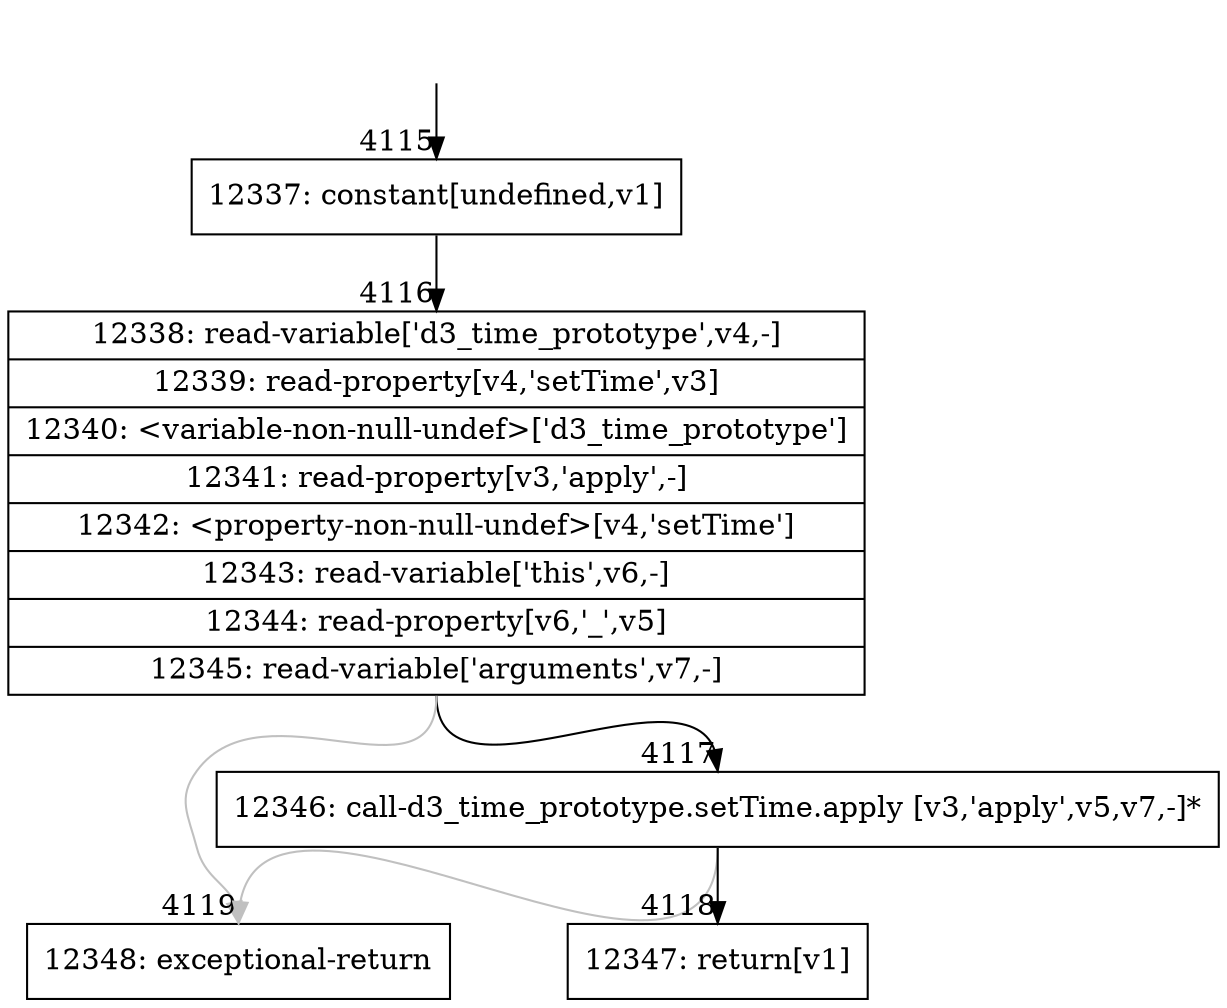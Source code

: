 digraph {
rankdir="TD"
BB_entry381[shape=none,label=""];
BB_entry381 -> BB4115 [tailport=s, headport=n, headlabel="    4115"]
BB4115 [shape=record label="{12337: constant[undefined,v1]}" ] 
BB4115 -> BB4116 [tailport=s, headport=n, headlabel="      4116"]
BB4116 [shape=record label="{12338: read-variable['d3_time_prototype',v4,-]|12339: read-property[v4,'setTime',v3]|12340: \<variable-non-null-undef\>['d3_time_prototype']|12341: read-property[v3,'apply',-]|12342: \<property-non-null-undef\>[v4,'setTime']|12343: read-variable['this',v6,-]|12344: read-property[v6,'_',v5]|12345: read-variable['arguments',v7,-]}" ] 
BB4116 -> BB4117 [tailport=s, headport=n, headlabel="      4117"]
BB4116 -> BB4119 [tailport=s, headport=n, color=gray, headlabel="      4119"]
BB4117 [shape=record label="{12346: call-d3_time_prototype.setTime.apply [v3,'apply',v5,v7,-]*}" ] 
BB4117 -> BB4118 [tailport=s, headport=n, headlabel="      4118"]
BB4117 -> BB4119 [tailport=s, headport=n, color=gray]
BB4118 [shape=record label="{12347: return[v1]}" ] 
BB4119 [shape=record label="{12348: exceptional-return}" ] 
//#$~ 2393
}

